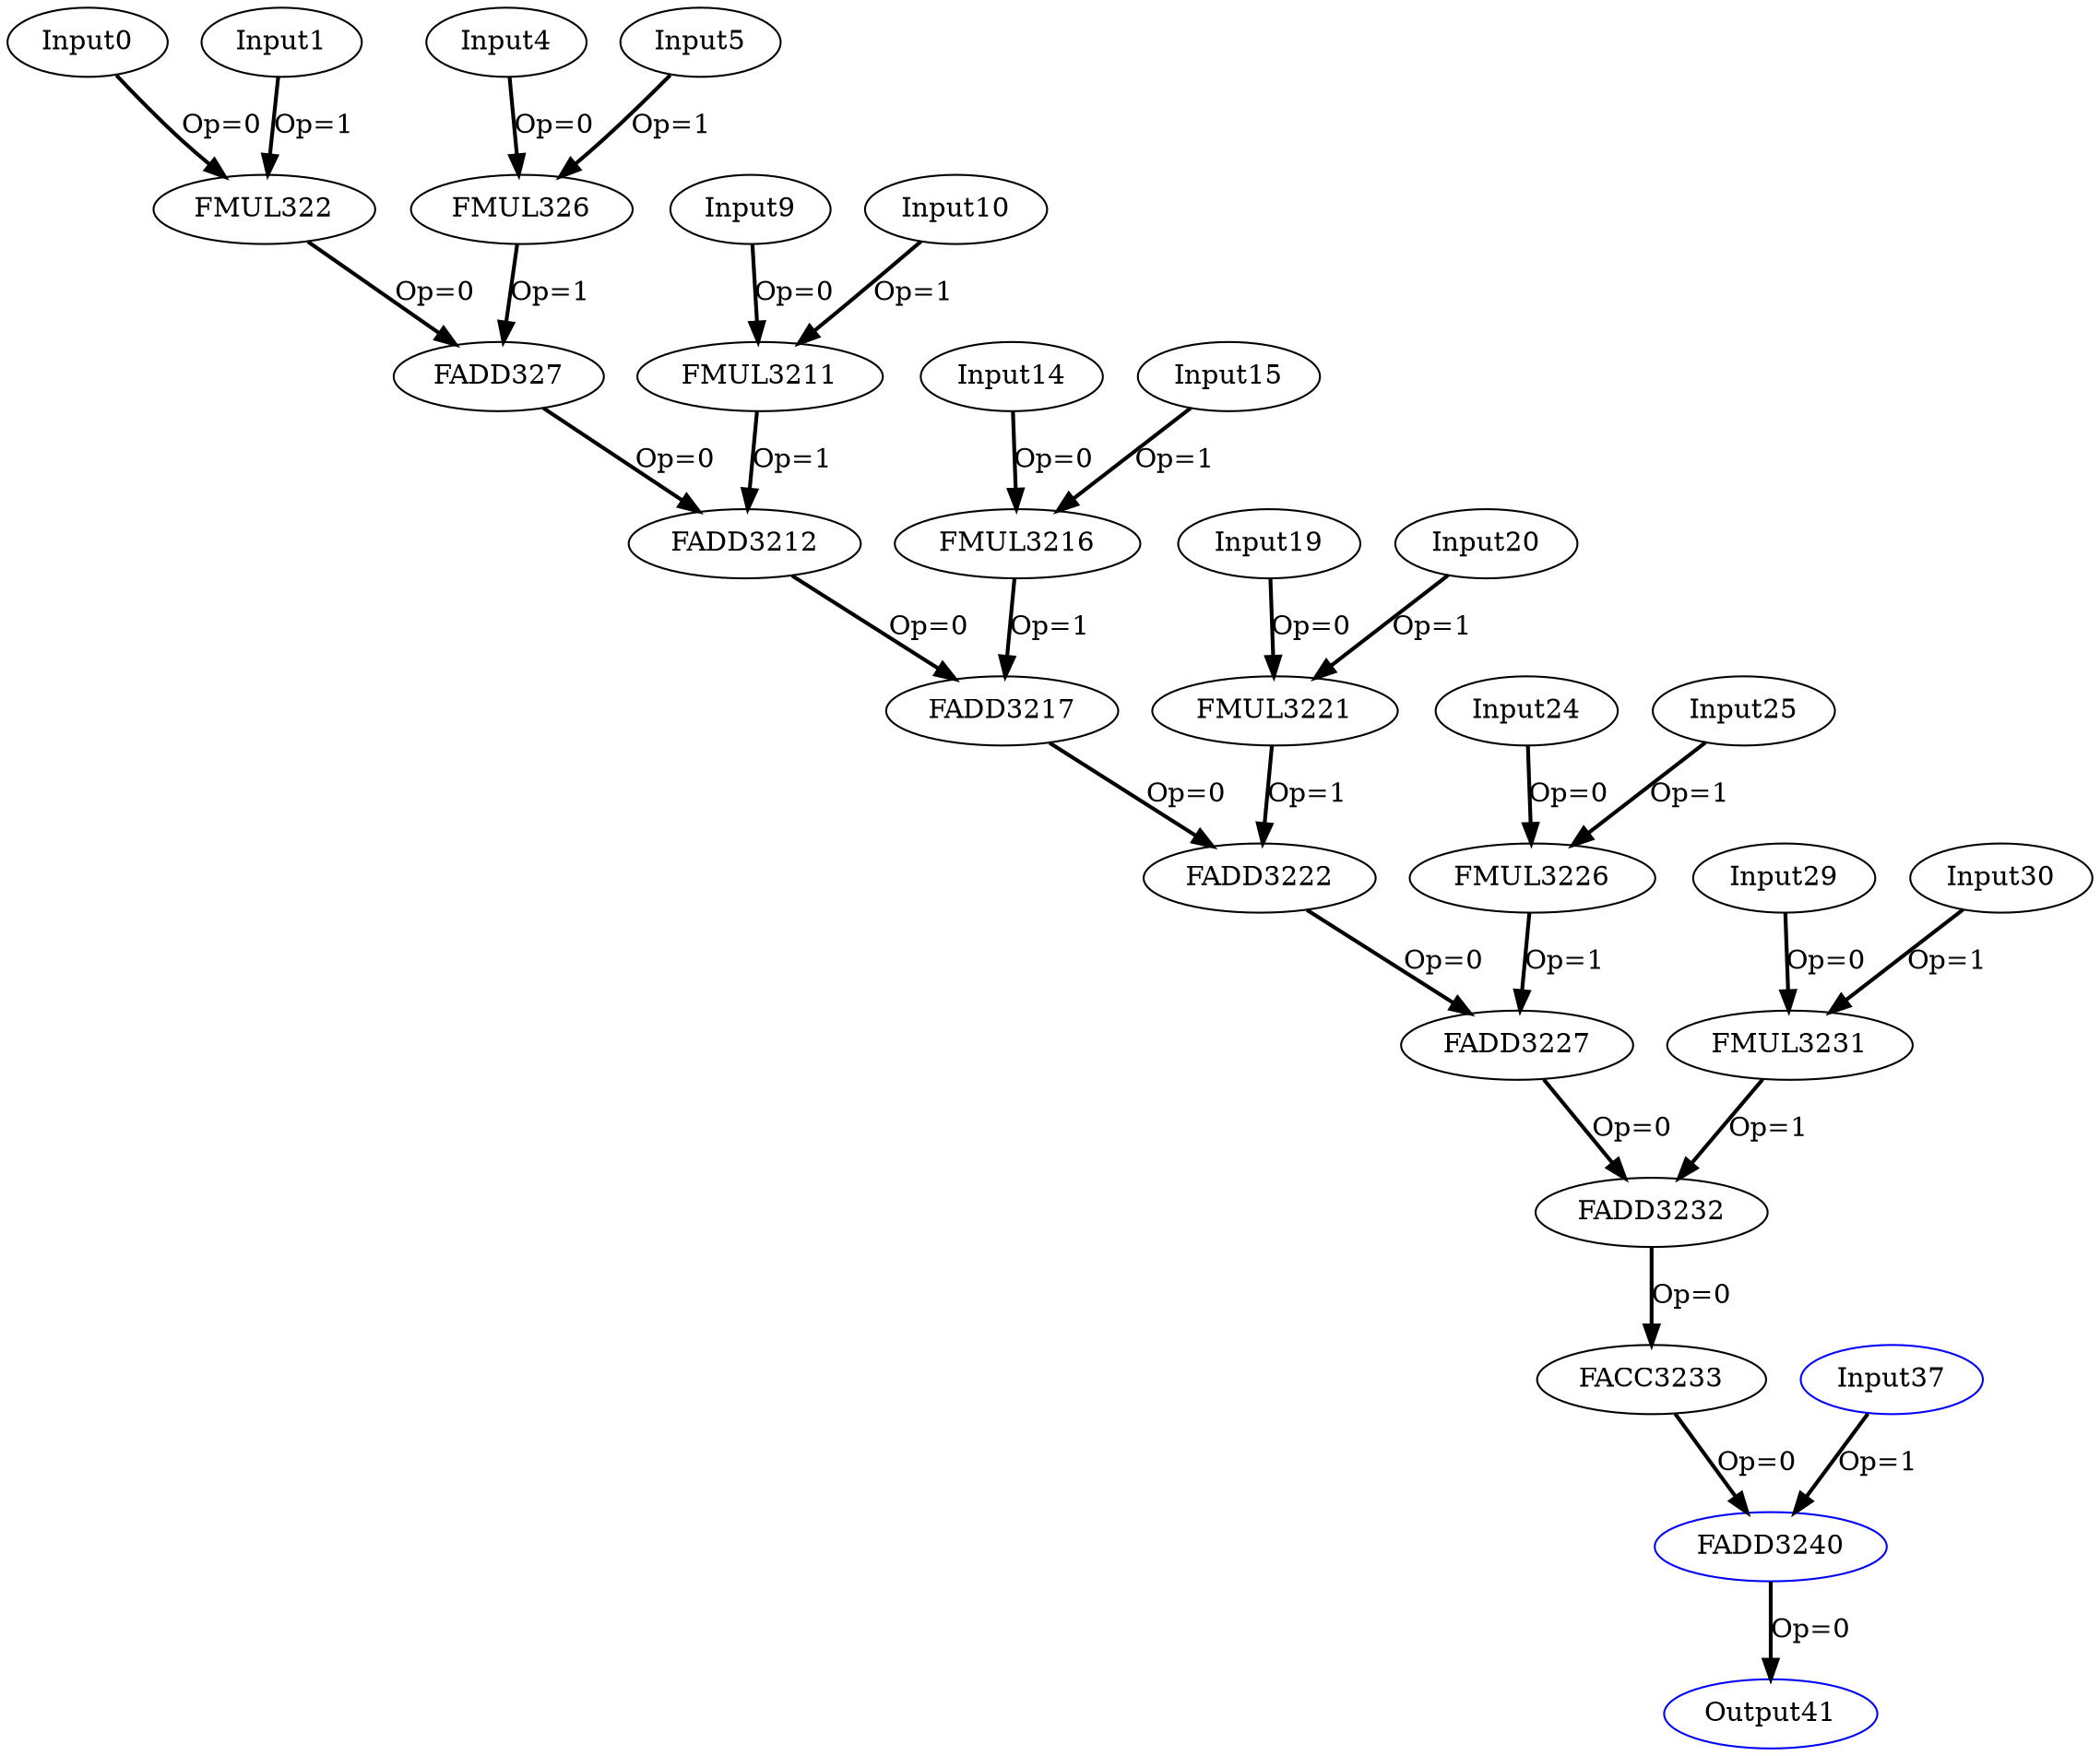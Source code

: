 Digraph G {
Input0[opcode = "Input", ref_name="conv2d_kernel_0_1", size="3024", offset="0,0", pattern="144,7,144,3,-2876,29", color = black];
Input1[opcode = "Input", ref_name="conv2d_kernel_0_2", size="1176", offset="0,0", pattern="28,7,28,3,-560,29", color = black];
FMUL322[opcode = "FMUL32", color = black];
Input4[opcode = "Input", ref_name="conv2d_kernel_0_1", size="3024", offset="0,4", pattern="144,7,144,3,-2876,29", color = black];
Input5[opcode = "Input", ref_name="conv2d_kernel_0_2", size="1176", offset="0,4", pattern="28,7,28,3,-560,29", color = black];
FMUL326[opcode = "FMUL32", color = black];
FADD327[opcode = "FADD32", color = black];
Input9[opcode = "Input", ref_name="conv2d_kernel_0_1", size="3024", offset="0,8", pattern="144,7,144,3,-2876,29", color = black];
Input10[opcode = "Input", ref_name="conv2d_kernel_0_2", size="1176", offset="0,8", pattern="28,7,28,3,-560,29", color = black];
FMUL3211[opcode = "FMUL32", color = black];
FADD3212[opcode = "FADD32", color = black];
Input14[opcode = "Input", ref_name="conv2d_kernel_0_1", size="3024", offset="0,12", pattern="144,7,144,3,-2876,29", color = black];
Input15[opcode = "Input", ref_name="conv2d_kernel_0_2", size="1176", offset="0,12", pattern="28,7,28,3,-560,29", color = black];
FMUL3216[opcode = "FMUL32", color = black];
FADD3217[opcode = "FADD32", color = black];
Input19[opcode = "Input", ref_name="conv2d_kernel_0_1", size="3024", offset="0,16", pattern="144,7,144,3,-2876,29", color = black];
Input20[opcode = "Input", ref_name="conv2d_kernel_0_2", size="1176", offset="0,16", pattern="28,7,28,3,-560,29", color = black];
FMUL3221[opcode = "FMUL32", color = black];
FADD3222[opcode = "FADD32", color = black];
Input24[opcode = "Input", ref_name="conv2d_kernel_0_1", size="3024", offset="0,20", pattern="144,7,144,3,-2876,29", color = black];
Input25[opcode = "Input", ref_name="conv2d_kernel_0_2", size="1176", offset="0,20", pattern="28,7,28,3,-560,29", color = black];
FMUL3226[opcode = "FMUL32", color = black];
FADD3227[opcode = "FADD32", color = black];
Input29[opcode = "Input", ref_name="conv2d_kernel_0_1", size="3024", offset="0,24", pattern="144,7,144,3,-2876,29", color = black];
Input30[opcode = "Input", ref_name="conv2d_kernel_0_2", size="1176", offset="0,24", pattern="28,7,28,3,-560,29", color = black];
FMUL3231[opcode = "FMUL32", color = black];
FADD3232[opcode = "FADD32", color = black];
FACC3233[opcode = "FACC32", acc_params="0,21,1,1", acc_first=1, color = black];
Input37[opcode = "Input", ref_name="conv2d_kernel_0_0", size="120", offset="0,0", pattern="0,7,0,3,4,29", color = blue];
FADD3240[opcode = "FADD32", color = blue];
Output41[opcode = "Output", ref_name="conv2d_kernel_0_3", size="120", offset="0,0", pattern="0,7,0,3,4,29", color = blue];
Input0 -> FMUL322[color = black, style = bold, operand = 0, label = "Op=0"];
Input1 -> FMUL322[color = black, style = bold, operand = 1, label = "Op=1"];
Input4 -> FMUL326[color = black, style = bold, operand = 0, label = "Op=0"];
Input5 -> FMUL326[color = black, style = bold, operand = 1, label = "Op=1"];
FMUL322 -> FADD327[color = black, style = bold, operand = 0, label = "Op=0"];
FMUL326 -> FADD327[color = black, style = bold, operand = 1, label = "Op=1"];
Input9 -> FMUL3211[color = black, style = bold, operand = 0, label = "Op=0"];
Input10 -> FMUL3211[color = black, style = bold, operand = 1, label = "Op=1"];
FADD327 -> FADD3212[color = black, style = bold, operand = 0, label = "Op=0"];
FMUL3211 -> FADD3212[color = black, style = bold, operand = 1, label = "Op=1"];
Input14 -> FMUL3216[color = black, style = bold, operand = 0, label = "Op=0"];
Input15 -> FMUL3216[color = black, style = bold, operand = 1, label = "Op=1"];
FADD3212 -> FADD3217[color = black, style = bold, operand = 0, label = "Op=0"];
FMUL3216 -> FADD3217[color = black, style = bold, operand = 1, label = "Op=1"];
Input19 -> FMUL3221[color = black, style = bold, operand = 0, label = "Op=0"];
Input20 -> FMUL3221[color = black, style = bold, operand = 1, label = "Op=1"];
FADD3217 -> FADD3222[color = black, style = bold, operand = 0, label = "Op=0"];
FMUL3221 -> FADD3222[color = black, style = bold, operand = 1, label = "Op=1"];
Input24 -> FMUL3226[color = black, style = bold, operand = 0, label = "Op=0"];
Input25 -> FMUL3226[color = black, style = bold, operand = 1, label = "Op=1"];
FADD3222 -> FADD3227[color = black, style = bold, operand = 0, label = "Op=0"];
FMUL3226 -> FADD3227[color = black, style = bold, operand = 1, label = "Op=1"];
Input29 -> FMUL3231[color = black, style = bold, operand = 0, label = "Op=0"];
Input30 -> FMUL3231[color = black, style = bold, operand = 1, label = "Op=1"];
FADD3227 -> FADD3232[color = black, style = bold, operand = 0, label = "Op=0"];
FMUL3231 -> FADD3232[color = black, style = bold, operand = 1, label = "Op=1"];
FADD3232 -> FACC3233[color = black, style = bold, operand = 0, label = "Op=0"];
Input37 -> FADD3240[color = black, style = bold, operand = 1, label = "Op=1"];
FADD3240 -> Output41[color = black, style = bold, operand = 0, label = "Op=0"];
FACC3233 -> FADD3240[color = black, style = bold, operand = 0, label = "Op=0"];
}
